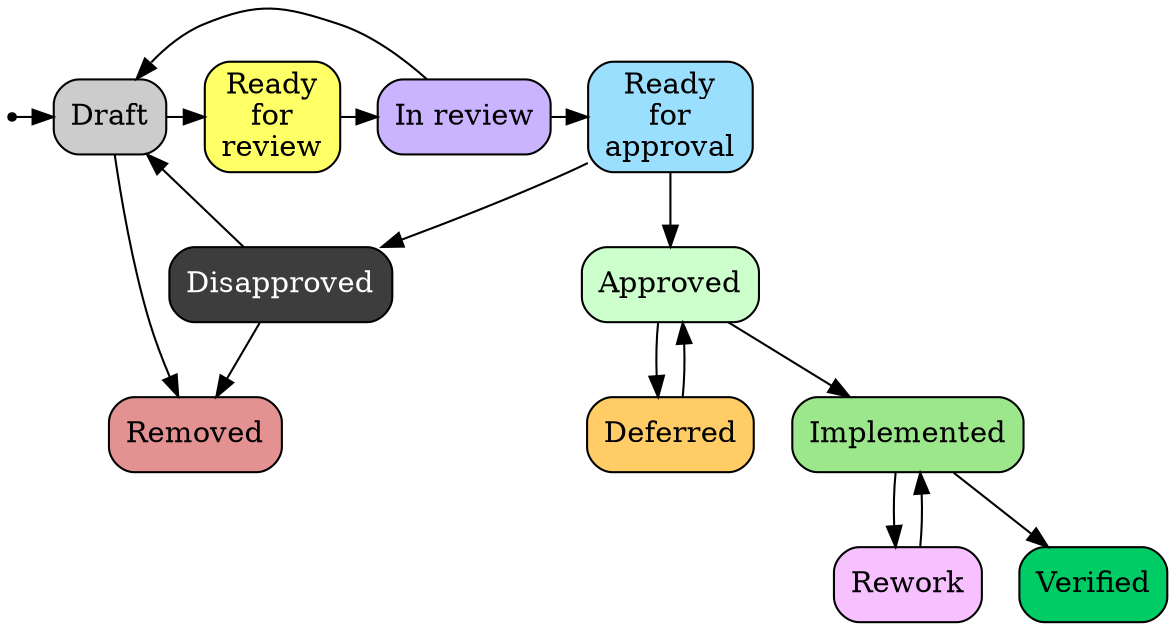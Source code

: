 digraph finite_state_machine {
  node [shape=point,label=""] ENTRY;

  // This line defines a new node style.
  node [shape=box, style=rounded];

  draft [label="Draft", style="filled,rounded", fillcolor="#cccccc"];
  rfr [label="Ready\nfor\nreview", style="filled,rounded", fillcolor="#ffff66"];
  review [label="In review", style="filled,rounded", fillcolor="#cab4ff"];
  rfa [label="Ready\nfor\napproval", style="filled,rounded", fillcolor="#9bdfff"];
  approved [label="Approved", style="filled,rounded", fillcolor="#ccffcc"];
  disapproved [label="Disapproved", fontcolor=white, style="filled,rounded", fillcolor="#3d3d3d"];
  deferred [label="Deferred", style="filled,rounded", fillcolor="#ffcc66"];
  removed [label="Removed", style="filled,rounded", fillcolor="#e39191"];
  rework [label="Rework", style="filled,rounded", fillcolor="#f7c0ff"];
  implemented [label="Implemented", style="filled,rounded", fillcolor="#9ce78c"];
  verified [label="Verified", style="filled,rounded", fillcolor="#00cc66"];

  // Below are all of the definition of the edges that connect the nodes

  { rank="same"; ENTRY->draft->rfr->review->rfa; }
  review->draft;
  rfa->approved;
  rfa->disapproved;
  disapproved->draft;
  approved->deferred;
  deferred->approved;
  approved->implemented;
  implemented->verified;
  implemented->rework;
  rework->implemented;
  draft->removed;
  disapproved->removed;
}
